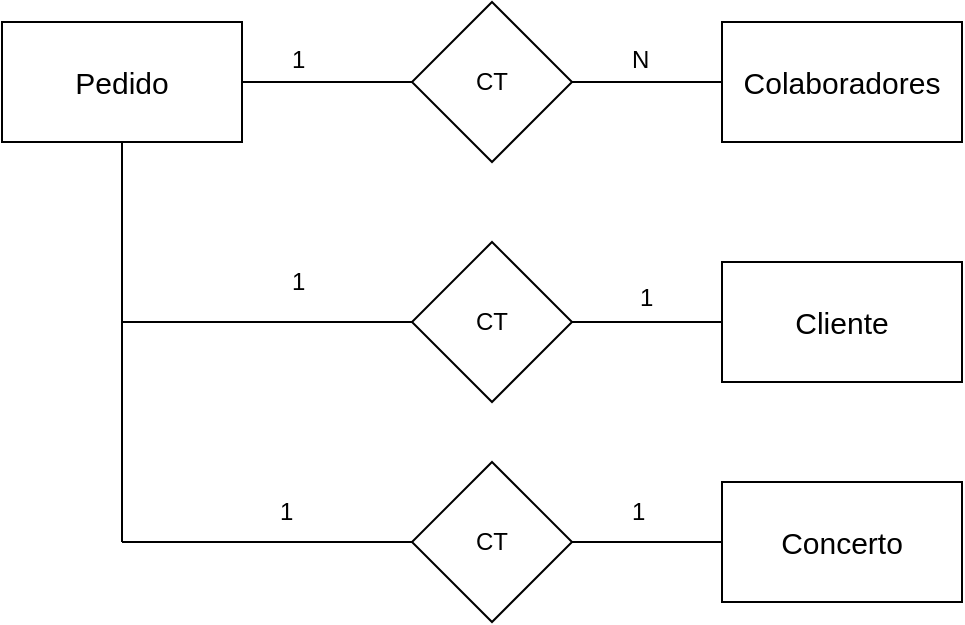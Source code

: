 <mxfile version="10.9.5" type="device"><diagram id="1X-FcAHVl1PqP5_LfIQ5" name="Page-1"><mxGraphModel dx="926" dy="628" grid="1" gridSize="10" guides="1" tooltips="1" connect="1" arrows="1" fold="1" page="1" pageScale="1" pageWidth="827" pageHeight="1169" math="0" shadow="0"><root><mxCell id="0"/><mxCell id="1" parent="0"/><mxCell id="ABB5ZEafMqZekAxlrIQB-1" value="&lt;font style=&quot;font-size: 15px&quot;&gt;Pedido&lt;/font&gt;" style="rounded=0;whiteSpace=wrap;html=1;" vertex="1" parent="1"><mxGeometry x="120" y="120" width="120" height="60" as="geometry"/></mxCell><mxCell id="ABB5ZEafMqZekAxlrIQB-2" value="" style="endArrow=none;html=1;exitX=1;exitY=0.5;exitDx=0;exitDy=0;" edge="1" parent="1" source="ABB5ZEafMqZekAxlrIQB-1" target="ABB5ZEafMqZekAxlrIQB-3"><mxGeometry width="50" height="50" relative="1" as="geometry"><mxPoint x="120" y="250" as="sourcePoint"/><mxPoint x="330" y="150" as="targetPoint"/><Array as="points"/></mxGeometry></mxCell><mxCell id="ABB5ZEafMqZekAxlrIQB-3" value="CT" style="rhombus;whiteSpace=wrap;html=1;" vertex="1" parent="1"><mxGeometry x="325" y="110" width="80" height="80" as="geometry"/></mxCell><mxCell id="ABB5ZEafMqZekAxlrIQB-4" value="" style="endArrow=none;html=1;exitX=1;exitY=0.5;exitDx=0;exitDy=0;" edge="1" parent="1" source="ABB5ZEafMqZekAxlrIQB-3" target="ABB5ZEafMqZekAxlrIQB-6"><mxGeometry width="50" height="50" relative="1" as="geometry"><mxPoint x="380" y="170" as="sourcePoint"/><mxPoint x="410" y="150" as="targetPoint"/></mxGeometry></mxCell><mxCell id="ABB5ZEafMqZekAxlrIQB-6" value="&lt;font style=&quot;font-size: 15px&quot;&gt;Colaboradores&lt;/font&gt;" style="rounded=0;whiteSpace=wrap;html=1;" vertex="1" parent="1"><mxGeometry x="480" y="120" width="120" height="60" as="geometry"/></mxCell><mxCell id="ABB5ZEafMqZekAxlrIQB-9" value="1" style="text;html=1;resizable=0;points=[];autosize=1;align=left;verticalAlign=top;spacingTop=-4;" vertex="1" parent="1"><mxGeometry x="263" y="129" width="20" height="20" as="geometry"/></mxCell><mxCell id="ABB5ZEafMqZekAxlrIQB-11" value="N" style="text;html=1;resizable=0;points=[];autosize=1;align=left;verticalAlign=top;spacingTop=-4;" vertex="1" parent="1"><mxGeometry x="432.5" y="129" width="20" height="20" as="geometry"/></mxCell><mxCell id="ABB5ZEafMqZekAxlrIQB-13" value="" style="endArrow=none;html=1;entryX=0.5;entryY=1;entryDx=0;entryDy=0;" edge="1" parent="1" target="ABB5ZEafMqZekAxlrIQB-1"><mxGeometry width="50" height="50" relative="1" as="geometry"><mxPoint x="180" y="270" as="sourcePoint"/><mxPoint x="170" y="210" as="targetPoint"/></mxGeometry></mxCell><mxCell id="ABB5ZEafMqZekAxlrIQB-15" value="" style="endArrow=none;html=1;exitX=0;exitY=0.5;exitDx=0;exitDy=0;" edge="1" parent="1" source="ABB5ZEafMqZekAxlrIQB-16"><mxGeometry width="50" height="50" relative="1" as="geometry"><mxPoint x="320" y="270" as="sourcePoint"/><mxPoint x="180" y="270" as="targetPoint"/></mxGeometry></mxCell><mxCell id="ABB5ZEafMqZekAxlrIQB-16" value="CT" style="rhombus;whiteSpace=wrap;html=1;" vertex="1" parent="1"><mxGeometry x="325" y="230" width="80" height="80" as="geometry"/></mxCell><mxCell id="ABB5ZEafMqZekAxlrIQB-17" value="" style="endArrow=none;html=1;entryX=1;entryY=0.5;entryDx=0;entryDy=0;" edge="1" parent="1" target="ABB5ZEafMqZekAxlrIQB-16"><mxGeometry width="50" height="50" relative="1" as="geometry"><mxPoint x="480" y="270" as="sourcePoint"/><mxPoint x="170" y="330" as="targetPoint"/></mxGeometry></mxCell><mxCell id="ABB5ZEafMqZekAxlrIQB-20" value="&lt;span style=&quot;font-size: 15px&quot;&gt;Cliente&lt;/span&gt;" style="rounded=0;whiteSpace=wrap;html=1;" vertex="1" parent="1"><mxGeometry x="480" y="240" width="120" height="60" as="geometry"/></mxCell><mxCell id="ABB5ZEafMqZekAxlrIQB-21" value="1" style="text;html=1;resizable=0;points=[];autosize=1;align=left;verticalAlign=top;spacingTop=-4;" vertex="1" parent="1"><mxGeometry x="437" y="248" width="20" height="20" as="geometry"/></mxCell><mxCell id="ABB5ZEafMqZekAxlrIQB-23" value="1" style="text;html=1;resizable=0;points=[];autosize=1;align=left;verticalAlign=top;spacingTop=-4;" vertex="1" parent="1"><mxGeometry x="263" y="240" width="20" height="20" as="geometry"/></mxCell><mxCell id="ABB5ZEafMqZekAxlrIQB-26" value="&lt;font style=&quot;font-size: 15px&quot;&gt;Pedido&lt;/font&gt;" style="rounded=0;whiteSpace=wrap;html=1;" vertex="1" parent="1"><mxGeometry x="120" y="120" width="120" height="60" as="geometry"/></mxCell><mxCell id="ABB5ZEafMqZekAxlrIQB-29" value="" style="endArrow=none;html=1;" edge="1" parent="1"><mxGeometry width="50" height="50" relative="1" as="geometry"><mxPoint x="180" y="380" as="sourcePoint"/><mxPoint x="180" y="270" as="targetPoint"/></mxGeometry></mxCell><mxCell id="ABB5ZEafMqZekAxlrIQB-30" value="" style="endArrow=none;html=1;exitX=0.063;exitY=0.5;exitDx=0;exitDy=0;exitPerimeter=0;" edge="1" parent="1" source="ABB5ZEafMqZekAxlrIQB-32"><mxGeometry width="50" height="50" relative="1" as="geometry"><mxPoint x="320" y="370" as="sourcePoint"/><mxPoint x="180" y="380" as="targetPoint"/></mxGeometry></mxCell><mxCell id="ABB5ZEafMqZekAxlrIQB-32" value="CT" style="rhombus;whiteSpace=wrap;html=1;" vertex="1" parent="1"><mxGeometry x="325" y="340" width="80" height="80" as="geometry"/></mxCell><mxCell id="ABB5ZEafMqZekAxlrIQB-33" value="" style="endArrow=none;html=1;entryX=1;entryY=0.5;entryDx=0;entryDy=0;" edge="1" parent="1" target="ABB5ZEafMqZekAxlrIQB-32"><mxGeometry width="50" height="50" relative="1" as="geometry"><mxPoint x="480" y="380" as="sourcePoint"/><mxPoint x="170" y="440" as="targetPoint"/></mxGeometry></mxCell><mxCell id="ABB5ZEafMqZekAxlrIQB-34" value="&lt;font style=&quot;font-size: 15px&quot;&gt;Concerto&lt;/font&gt;" style="rounded=0;whiteSpace=wrap;html=1;" vertex="1" parent="1"><mxGeometry x="480" y="350" width="120" height="60" as="geometry"/></mxCell><mxCell id="ABB5ZEafMqZekAxlrIQB-35" value="1" style="text;html=1;resizable=0;points=[];autosize=1;align=left;verticalAlign=top;spacingTop=-4;" vertex="1" parent="1"><mxGeometry x="257" y="355" width="20" height="20" as="geometry"/></mxCell><mxCell id="ABB5ZEafMqZekAxlrIQB-36" value="1" style="text;html=1;resizable=0;points=[];autosize=1;align=left;verticalAlign=top;spacingTop=-4;" vertex="1" parent="1"><mxGeometry x="432.5" y="355" width="20" height="20" as="geometry"/></mxCell></root></mxGraphModel></diagram><diagram id="Z1v5hEJimazYbOMvsoIp" name="Page-2"><mxGraphModel dx="1166" dy="628" grid="1" gridSize="10" guides="1" tooltips="1" connect="1" arrows="1" fold="1" page="1" pageScale="1" pageWidth="827" pageHeight="1169" math="0" shadow="0"><root><mxCell id="ZmEckHCj60LSkckNeHjj-0"/><mxCell id="ZmEckHCj60LSkckNeHjj-1" parent="ZmEckHCj60LSkckNeHjj-0"/><mxCell id="AJrXaz5hKDNzU0q-X5R--0" value="Pedido/Colaborador" style="swimlane;fontStyle=0;childLayout=stackLayout;horizontal=1;startSize=26;fillColor=#e0e0e0;horizontalStack=0;resizeParent=1;resizeParentMax=0;resizeLast=0;collapsible=1;marginBottom=0;swimlaneFillColor=#ffffff;align=center;fontSize=14;" vertex="1" parent="ZmEckHCj60LSkckNeHjj-1"><mxGeometry x="90" y="90" width="190" height="86" as="geometry"/></mxCell><mxCell id="a_sonffYusBcntRcLpwq-0" value="Id_Pedido: int" style="shape=partialRectangle;top=0;left=0;right=0;bottom=0;align=center;verticalAlign=middle;fillColor=none;spacingLeft=60;spacingRight=4;overflow=hidden;rotatable=0;points=[[0,0.5],[1,0.5]];portConstraint=eastwest;dropTarget=0;fontStyle=5;fontSize=12;" vertex="1" parent="AJrXaz5hKDNzU0q-X5R--0"><mxGeometry y="26" width="190" height="30" as="geometry"/></mxCell><mxCell id="a_sonffYusBcntRcLpwq-1" value="Fk" style="shape=partialRectangle;fontStyle=1;top=0;left=0;bottom=0;fillColor=none;align=center;verticalAlign=middle;spacingLeft=4;spacingRight=4;overflow=hidden;rotatable=0;points=[];portConstraint=eastwest;part=1;fontSize=12;" vertex="1" connectable="0" parent="a_sonffYusBcntRcLpwq-0"><mxGeometry width="56" height="30" as="geometry"/></mxCell><mxCell id="AJrXaz5hKDNzU0q-X5R--1" value="Id_Colaborador: int" style="shape=partialRectangle;top=0;left=0;right=0;bottom=0;align=center;verticalAlign=middle;fillColor=none;spacingLeft=60;spacingRight=4;overflow=hidden;rotatable=0;points=[[0,0.5],[1,0.5]];portConstraint=eastwest;dropTarget=0;fontStyle=5;fontSize=12;" vertex="1" parent="AJrXaz5hKDNzU0q-X5R--0"><mxGeometry y="56" width="190" height="30" as="geometry"/></mxCell><mxCell id="AJrXaz5hKDNzU0q-X5R--2" value="Fk" style="shape=partialRectangle;fontStyle=1;top=0;left=0;bottom=0;fillColor=none;align=center;verticalAlign=middle;spacingLeft=4;spacingRight=4;overflow=hidden;rotatable=0;points=[];portConstraint=eastwest;part=1;fontSize=12;" vertex="1" connectable="0" parent="AJrXaz5hKDNzU0q-X5R--1"><mxGeometry width="56" height="30" as="geometry"/></mxCell><mxCell id="a_sonffYusBcntRcLpwq-2" value="Colaboradores" style="swimlane;fontStyle=0;childLayout=stackLayout;horizontal=1;startSize=26;fillColor=#e0e0e0;horizontalStack=0;resizeParent=1;resizeParentMax=0;resizeLast=0;collapsible=1;marginBottom=0;swimlaneFillColor=#ffffff;align=center;fontSize=14;" vertex="1" parent="ZmEckHCj60LSkckNeHjj-1"><mxGeometry x="380" y="190" width="170" height="78" as="geometry"/></mxCell><mxCell id="a_sonffYusBcntRcLpwq-3" value="Id_Colaboradores: int" style="shape=partialRectangle;top=0;left=0;right=0;bottom=1;align=center;verticalAlign=middle;fillColor=none;spacingLeft=34;spacingRight=4;overflow=hidden;rotatable=0;points=[[0,0.5],[1,0.5]];portConstraint=eastwest;dropTarget=0;fontStyle=0;fontSize=12;" vertex="1" parent="a_sonffYusBcntRcLpwq-2"><mxGeometry y="26" width="170" height="26" as="geometry"/></mxCell><mxCell id="a_sonffYusBcntRcLpwq-4" value="PK" style="shape=partialRectangle;top=0;left=0;bottom=0;fillColor=none;align=left;verticalAlign=middle;spacingLeft=4;spacingRight=4;overflow=hidden;rotatable=0;points=[];portConstraint=eastwest;part=1;fontSize=12;" vertex="1" connectable="0" parent="a_sonffYusBcntRcLpwq-3"><mxGeometry width="30" height="26" as="geometry"/></mxCell><mxCell id="a_sonffYusBcntRcLpwq-5" value="Nome: string" style="shape=partialRectangle;top=0;left=0;right=0;bottom=0;align=center;verticalAlign=top;fillColor=none;spacingLeft=34;spacingRight=4;overflow=hidden;rotatable=0;points=[[0,0.5],[1,0.5]];portConstraint=eastwest;dropTarget=0;fontSize=12;" vertex="1" parent="a_sonffYusBcntRcLpwq-2"><mxGeometry y="52" width="170" height="26" as="geometry"/></mxCell><mxCell id="a_sonffYusBcntRcLpwq-6" value="" style="shape=partialRectangle;top=0;left=0;bottom=0;fillColor=none;align=left;verticalAlign=top;spacingLeft=4;spacingRight=4;overflow=hidden;rotatable=0;points=[];portConstraint=eastwest;part=1;fontSize=12;" vertex="1" connectable="0" parent="a_sonffYusBcntRcLpwq-5"><mxGeometry width="30" height="26" as="geometry"/></mxCell><mxCell id="a_sonffYusBcntRcLpwq-17" value="Equipamentos" style="swimlane;fontStyle=0;childLayout=stackLayout;horizontal=1;startSize=26;fillColor=#e0e0e0;horizontalStack=0;resizeParent=1;resizeParentMax=0;resizeLast=0;collapsible=1;marginBottom=0;swimlaneFillColor=#ffffff;align=center;fontSize=14;" vertex="1" parent="ZmEckHCj60LSkckNeHjj-1"><mxGeometry x="380" y="90" width="160" height="82" as="geometry"/></mxCell><mxCell id="a_sonffYusBcntRcLpwq-18" value="Id_Equipamento: int" style="shape=partialRectangle;top=0;left=0;right=0;bottom=1;align=center;verticalAlign=middle;fillColor=none;spacingLeft=34;spacingRight=4;overflow=hidden;rotatable=0;points=[[0,0.5],[1,0.5]];portConstraint=eastwest;dropTarget=0;fontStyle=0;fontSize=12;" vertex="1" parent="a_sonffYusBcntRcLpwq-17"><mxGeometry y="26" width="160" height="30" as="geometry"/></mxCell><mxCell id="a_sonffYusBcntRcLpwq-19" value="PK" style="shape=partialRectangle;top=0;left=0;bottom=0;fillColor=none;align=left;verticalAlign=middle;spacingLeft=4;spacingRight=4;overflow=hidden;rotatable=0;points=[];portConstraint=eastwest;part=1;fontSize=12;" vertex="1" connectable="0" parent="a_sonffYusBcntRcLpwq-18"><mxGeometry width="30" height="30" as="geometry"/></mxCell><mxCell id="a_sonffYusBcntRcLpwq-20" value="Nome: string" style="shape=partialRectangle;top=0;left=0;right=0;bottom=0;align=center;verticalAlign=top;fillColor=none;spacingLeft=34;spacingRight=4;overflow=hidden;rotatable=0;points=[[0,0.5],[1,0.5]];portConstraint=eastwest;dropTarget=0;fontSize=12;" vertex="1" parent="a_sonffYusBcntRcLpwq-17"><mxGeometry y="56" width="160" height="26" as="geometry"/></mxCell><mxCell id="a_sonffYusBcntRcLpwq-21" value="" style="shape=partialRectangle;top=0;left=0;bottom=0;fillColor=none;align=left;verticalAlign=top;spacingLeft=4;spacingRight=4;overflow=hidden;rotatable=0;points=[];portConstraint=eastwest;part=1;fontSize=12;" vertex="1" connectable="0" parent="a_sonffYusBcntRcLpwq-20"><mxGeometry width="30" height="26" as="geometry"/></mxCell><mxCell id="a_sonffYusBcntRcLpwq-28" value="Tipos de Concerto" style="swimlane;fontStyle=0;childLayout=stackLayout;horizontal=1;startSize=26;fillColor=#e0e0e0;horizontalStack=0;resizeParent=1;resizeParentMax=0;resizeLast=0;collapsible=1;marginBottom=0;swimlaneFillColor=#ffffff;align=center;fontSize=14;" vertex="1" parent="ZmEckHCj60LSkckNeHjj-1"><mxGeometry x="380" y="300" width="160" height="82" as="geometry"/></mxCell><mxCell id="a_sonffYusBcntRcLpwq-29" value="Id_Concerto: int" style="shape=partialRectangle;top=0;left=0;right=0;bottom=1;align=center;verticalAlign=middle;fillColor=none;spacingLeft=34;spacingRight=4;overflow=hidden;rotatable=0;points=[[0,0.5],[1,0.5]];portConstraint=eastwest;dropTarget=0;fontStyle=0;fontSize=12;" vertex="1" parent="a_sonffYusBcntRcLpwq-28"><mxGeometry y="26" width="160" height="30" as="geometry"/></mxCell><mxCell id="a_sonffYusBcntRcLpwq-30" value="PK" style="shape=partialRectangle;top=0;left=0;bottom=0;fillColor=none;align=left;verticalAlign=middle;spacingLeft=4;spacingRight=4;overflow=hidden;rotatable=0;points=[];portConstraint=eastwest;part=1;fontSize=12;" vertex="1" connectable="0" parent="a_sonffYusBcntRcLpwq-29"><mxGeometry width="30" height="30" as="geometry"/></mxCell><mxCell id="a_sonffYusBcntRcLpwq-31" value="Nome: string" style="shape=partialRectangle;top=0;left=0;right=0;bottom=0;align=center;verticalAlign=top;fillColor=none;spacingLeft=34;spacingRight=4;overflow=hidden;rotatable=0;points=[[0,0.5],[1,0.5]];portConstraint=eastwest;dropTarget=0;fontSize=12;" vertex="1" parent="a_sonffYusBcntRcLpwq-28"><mxGeometry y="56" width="160" height="26" as="geometry"/></mxCell><mxCell id="a_sonffYusBcntRcLpwq-32" value="" style="shape=partialRectangle;top=0;left=0;bottom=0;fillColor=none;align=left;verticalAlign=top;spacingLeft=4;spacingRight=4;overflow=hidden;rotatable=0;points=[];portConstraint=eastwest;part=1;fontSize=12;" vertex="1" connectable="0" parent="a_sonffYusBcntRcLpwq-31"><mxGeometry width="30" height="26" as="geometry"/></mxCell><mxCell id="a_sonffYusBcntRcLpwq-39" value="Clientes" style="swimlane;fontStyle=0;childLayout=stackLayout;horizontal=1;startSize=26;fillColor=#e0e0e0;horizontalStack=0;resizeParent=1;resizeParentMax=0;resizeLast=0;collapsible=1;marginBottom=0;swimlaneFillColor=#ffffff;align=center;fontSize=14;" vertex="1" parent="ZmEckHCj60LSkckNeHjj-1"><mxGeometry x="90" y="197" width="160" height="132" as="geometry"/></mxCell><mxCell id="a_sonffYusBcntRcLpwq-40" value="Id_Cliente: int" style="shape=partialRectangle;top=0;left=0;right=0;bottom=1;align=center;verticalAlign=middle;fillColor=none;spacingLeft=34;spacingRight=4;overflow=hidden;rotatable=0;points=[[0,0.5],[1,0.5]];portConstraint=eastwest;dropTarget=0;fontStyle=0;fontSize=12;" vertex="1" parent="a_sonffYusBcntRcLpwq-39"><mxGeometry y="26" width="160" height="30" as="geometry"/></mxCell><mxCell id="a_sonffYusBcntRcLpwq-41" value="PK" style="shape=partialRectangle;top=0;left=0;bottom=0;fillColor=none;align=left;verticalAlign=middle;spacingLeft=4;spacingRight=4;overflow=hidden;rotatable=0;points=[];portConstraint=eastwest;part=1;fontSize=12;" vertex="1" connectable="0" parent="a_sonffYusBcntRcLpwq-40"><mxGeometry width="30" height="30" as="geometry"/></mxCell><mxCell id="a_sonffYusBcntRcLpwq-42" value="Nome: string " style="shape=partialRectangle;top=0;left=0;right=0;bottom=0;align=center;verticalAlign=top;fillColor=none;spacingLeft=34;spacingRight=4;overflow=hidden;rotatable=0;points=[[0,0.5],[1,0.5]];portConstraint=eastwest;dropTarget=0;fontSize=12;" vertex="1" parent="a_sonffYusBcntRcLpwq-39"><mxGeometry y="56" width="160" height="24" as="geometry"/></mxCell><mxCell id="a_sonffYusBcntRcLpwq-43" value="" style="shape=partialRectangle;top=0;left=0;bottom=0;fillColor=none;align=left;verticalAlign=top;spacingLeft=4;spacingRight=4;overflow=hidden;rotatable=0;points=[];portConstraint=eastwest;part=1;fontSize=12;" vertex="1" connectable="0" parent="a_sonffYusBcntRcLpwq-42"><mxGeometry width="30" height="24" as="geometry"/></mxCell><mxCell id="a_sonffYusBcntRcLpwq-44" value="Telefone: long" style="shape=partialRectangle;top=0;left=0;right=0;bottom=0;align=center;verticalAlign=top;fillColor=none;spacingLeft=34;spacingRight=4;overflow=hidden;rotatable=0;points=[[0,0.5],[1,0.5]];portConstraint=eastwest;dropTarget=0;fontSize=12;" vertex="1" parent="a_sonffYusBcntRcLpwq-39"><mxGeometry y="80" width="160" height="26" as="geometry"/></mxCell><mxCell id="a_sonffYusBcntRcLpwq-45" value="" style="shape=partialRectangle;top=0;left=0;bottom=0;fillColor=none;align=left;verticalAlign=top;spacingLeft=4;spacingRight=4;overflow=hidden;rotatable=0;points=[];portConstraint=eastwest;part=1;fontSize=12;" vertex="1" connectable="0" parent="a_sonffYusBcntRcLpwq-44"><mxGeometry width="30" height="26" as="geometry"/></mxCell><mxCell id="a_sonffYusBcntRcLpwq-46" value="E-Mail:string" style="shape=partialRectangle;top=0;left=0;right=0;bottom=0;align=center;verticalAlign=top;fillColor=none;spacingLeft=34;spacingRight=4;overflow=hidden;rotatable=0;points=[[0,0.5],[1,0.5]];portConstraint=eastwest;dropTarget=0;fontSize=12;" vertex="1" parent="a_sonffYusBcntRcLpwq-39"><mxGeometry y="106" width="160" height="26" as="geometry"/></mxCell><mxCell id="a_sonffYusBcntRcLpwq-47" value="" style="shape=partialRectangle;top=0;left=0;bottom=0;fillColor=none;align=left;verticalAlign=top;spacingLeft=4;spacingRight=4;overflow=hidden;rotatable=0;points=[];portConstraint=eastwest;part=1;fontSize=12;" vertex="1" connectable="0" parent="a_sonffYusBcntRcLpwq-46"><mxGeometry width="30" height="26" as="geometry"/></mxCell><mxCell id="a_sonffYusBcntRcLpwq-52" value="Pedidos" style="swimlane;fontStyle=0;childLayout=stackLayout;horizontal=1;startSize=26;fillColor=#e0e0e0;horizontalStack=0;resizeParent=1;resizeParentMax=0;resizeLast=0;collapsible=1;marginBottom=0;swimlaneFillColor=#ffffff;align=center;fontSize=14;" vertex="1" parent="ZmEckHCj60LSkckNeHjj-1"><mxGeometry x="90" y="369" width="160" height="134" as="geometry"/></mxCell><mxCell id="a_sonffYusBcntRcLpwq-53" value="Id_Pedido: int" style="shape=partialRectangle;top=0;left=0;right=0;bottom=1;align=center;verticalAlign=middle;fillColor=none;spacingLeft=34;spacingRight=4;overflow=hidden;rotatable=0;points=[[0,0.5],[1,0.5]];portConstraint=eastwest;dropTarget=0;fontStyle=5;fontSize=12;" vertex="1" parent="a_sonffYusBcntRcLpwq-52"><mxGeometry y="26" width="160" height="30" as="geometry"/></mxCell><mxCell id="a_sonffYusBcntRcLpwq-54" value="PK" style="shape=partialRectangle;top=0;left=0;bottom=0;fillColor=none;align=left;verticalAlign=middle;spacingLeft=4;spacingRight=4;overflow=hidden;rotatable=0;points=[];portConstraint=eastwest;part=1;fontSize=12;" vertex="1" connectable="0" parent="a_sonffYusBcntRcLpwq-53"><mxGeometry width="30" height="30" as="geometry"/></mxCell><mxCell id="a_sonffYusBcntRcLpwq-55" value="Id_Cliente: int" style="shape=partialRectangle;top=0;left=0;right=0;bottom=0;align=center;verticalAlign=top;fillColor=none;spacingLeft=34;spacingRight=4;overflow=hidden;rotatable=0;points=[[0,0.5],[1,0.5]];portConstraint=eastwest;dropTarget=0;fontSize=12;" vertex="1" parent="a_sonffYusBcntRcLpwq-52"><mxGeometry y="56" width="160" height="26" as="geometry"/></mxCell><mxCell id="a_sonffYusBcntRcLpwq-56" value="FK" style="shape=partialRectangle;top=0;left=0;bottom=0;fillColor=none;align=left;verticalAlign=top;spacingLeft=4;spacingRight=4;overflow=hidden;rotatable=0;points=[];portConstraint=eastwest;part=1;fontSize=12;" vertex="1" connectable="0" parent="a_sonffYusBcntRcLpwq-55"><mxGeometry width="30" height="26" as="geometry"/></mxCell><mxCell id="a_sonffYusBcntRcLpwq-57" value="Id_Equipamentos: int" style="shape=partialRectangle;top=0;left=0;right=0;bottom=0;align=center;verticalAlign=top;fillColor=none;spacingLeft=34;spacingRight=4;overflow=hidden;rotatable=0;points=[[0,0.5],[1,0.5]];portConstraint=eastwest;dropTarget=0;fontSize=12;" vertex="1" parent="a_sonffYusBcntRcLpwq-52"><mxGeometry y="82" width="160" height="26" as="geometry"/></mxCell><mxCell id="a_sonffYusBcntRcLpwq-58" value="FK" style="shape=partialRectangle;top=0;left=0;bottom=0;fillColor=none;align=left;verticalAlign=top;spacingLeft=4;spacingRight=4;overflow=hidden;rotatable=0;points=[];portConstraint=eastwest;part=1;fontSize=12;" vertex="1" connectable="0" parent="a_sonffYusBcntRcLpwq-57"><mxGeometry width="30" height="26" as="geometry"/></mxCell><mxCell id="a_sonffYusBcntRcLpwq-59" value="Id_Concerto: int" style="shape=partialRectangle;top=0;left=0;right=0;bottom=0;align=center;verticalAlign=top;fillColor=none;spacingLeft=34;spacingRight=4;overflow=hidden;rotatable=0;points=[[0,0.5],[1,0.5]];portConstraint=eastwest;dropTarget=0;fontSize=12;" vertex="1" parent="a_sonffYusBcntRcLpwq-52"><mxGeometry y="108" width="160" height="26" as="geometry"/></mxCell><mxCell id="a_sonffYusBcntRcLpwq-60" value="FK" style="shape=partialRectangle;top=0;left=0;bottom=0;fillColor=none;align=left;verticalAlign=top;spacingLeft=4;spacingRight=4;overflow=hidden;rotatable=0;points=[];portConstraint=eastwest;part=1;fontSize=12;" vertex="1" connectable="0" parent="a_sonffYusBcntRcLpwq-59"><mxGeometry width="30" height="26" as="geometry"/></mxCell></root></mxGraphModel></diagram></mxfile>